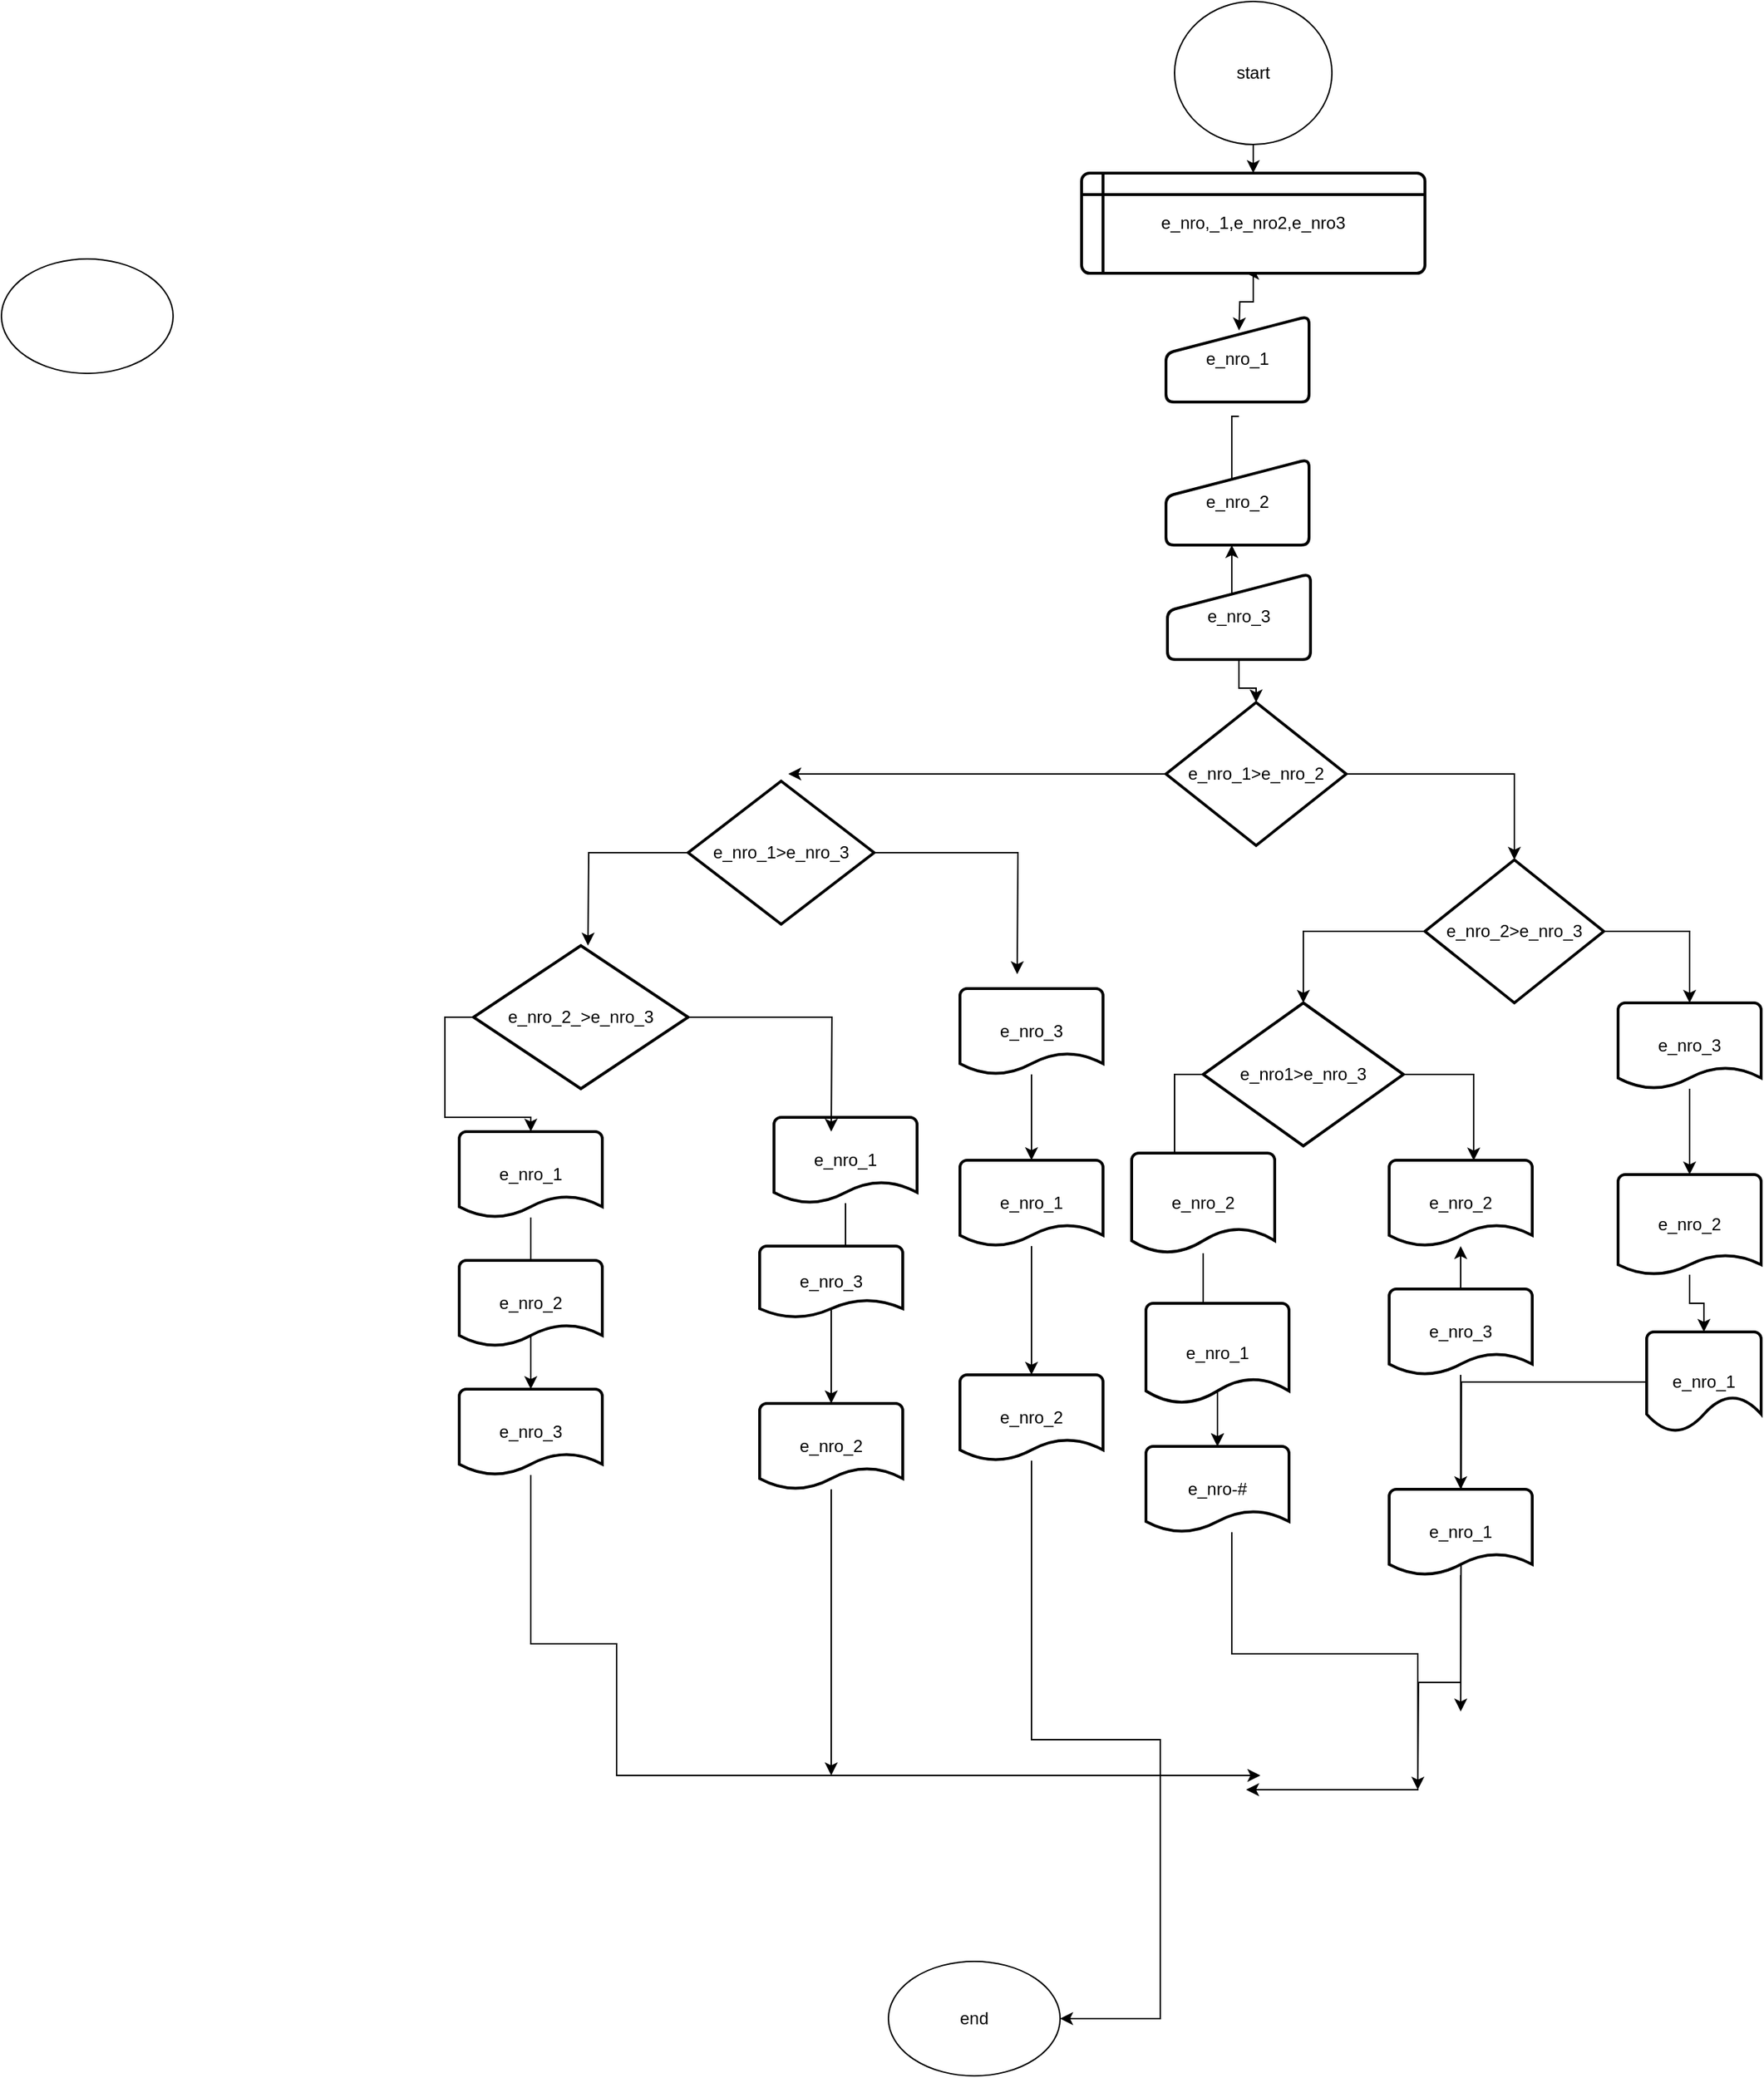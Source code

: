 <mxfile version="14.5.3" type="github" pages="3">
  <diagram id="Go2muyTJUHyg5y_buQUr" name="Page-1">
    <mxGraphModel dx="2067" dy="1812" grid="1" gridSize="10" guides="1" tooltips="1" connect="1" arrows="1" fold="1" page="1" pageScale="1" pageWidth="827" pageHeight="1169" math="0" shadow="0">
      <root>
        <mxCell id="0" />
        <mxCell id="1" parent="0" />
        <mxCell id="TYt5NbzboiZRAcjLNE7A-12" style="edgeStyle=orthogonalEdgeStyle;rounded=0;orthogonalLoop=1;jettySize=auto;html=1;" edge="1" parent="1" source="XVF2itZyiFvzU18sELvf-66">
          <mxGeometry relative="1" as="geometry">
            <mxPoint x="-40" y="650" as="targetPoint" />
          </mxGeometry>
        </mxCell>
        <mxCell id="XVF2itZyiFvzU18sELvf-66" value="e_nro_1&amp;gt;e_nro_3" style="strokeWidth=2;html=1;shape=mxgraph.flowchart.decision;whiteSpace=wrap;" parent="1" vertex="1">
          <mxGeometry x="30" y="535" width="130" height="100" as="geometry" />
        </mxCell>
        <mxCell id="XVF2itZyiFvzU18sELvf-18" style="edgeStyle=orthogonalEdgeStyle;rounded=0;orthogonalLoop=1;jettySize=auto;html=1;exitX=0.5;exitY=1;exitDx=0;exitDy=0;" parent="1" source="XVF2itZyiFvzU18sELvf-15" edge="1">
          <mxGeometry relative="1" as="geometry">
            <mxPoint x="420" y="180" as="targetPoint" />
          </mxGeometry>
        </mxCell>
        <mxCell id="XVF2itZyiFvzU18sELvf-1" value="start" style="ellipse;whiteSpace=wrap;html=1;" parent="1" vertex="1">
          <mxGeometry x="370" y="-10" width="110" height="100" as="geometry" />
        </mxCell>
        <mxCell id="XVF2itZyiFvzU18sELvf-13" style="edgeStyle=orthogonalEdgeStyle;rounded=0;orthogonalLoop=1;jettySize=auto;html=1;exitX=0.5;exitY=1;exitDx=0;exitDy=0;" parent="1" target="XVF2itZyiFvzU18sELvf-11" edge="1">
          <mxGeometry relative="1" as="geometry">
            <mxPoint x="415" y="280" as="sourcePoint" />
            <Array as="points">
              <mxPoint x="410" y="420" />
              <mxPoint x="410" y="420" />
            </Array>
          </mxGeometry>
        </mxCell>
        <mxCell id="XVF2itZyiFvzU18sELvf-16" style="edgeStyle=orthogonalEdgeStyle;rounded=0;orthogonalLoop=1;jettySize=auto;html=1;exitX=0.5;exitY=1;exitDx=0;exitDy=0;" parent="1" source="XVF2itZyiFvzU18sELvf-9" target="XVF2itZyiFvzU18sELvf-12" edge="1">
          <mxGeometry relative="1" as="geometry" />
        </mxCell>
        <mxCell id="XVF2itZyiFvzU18sELvf-9" value="e_nro_3" style="html=1;strokeWidth=2;shape=manualInput;whiteSpace=wrap;rounded=1;size=26;arcSize=11;" parent="1" vertex="1">
          <mxGeometry x="365" y="390" width="100" height="60" as="geometry" />
        </mxCell>
        <mxCell id="XVF2itZyiFvzU18sELvf-11" value="e_nro_2" style="html=1;strokeWidth=2;shape=manualInput;whiteSpace=wrap;rounded=1;size=26;arcSize=11;" parent="1" vertex="1">
          <mxGeometry x="364" y="310" width="100" height="60" as="geometry" />
        </mxCell>
        <mxCell id="XVF2itZyiFvzU18sELvf-65" style="edgeStyle=orthogonalEdgeStyle;rounded=0;orthogonalLoop=1;jettySize=auto;html=1;entryX=0.5;entryY=0;entryDx=0;entryDy=0;entryPerimeter=0;" parent="1" source="XVF2itZyiFvzU18sELvf-12" target="XVF2itZyiFvzU18sELvf-50" edge="1">
          <mxGeometry relative="1" as="geometry" />
        </mxCell>
        <mxCell id="XVF2itZyiFvzU18sELvf-71" style="edgeStyle=orthogonalEdgeStyle;rounded=0;orthogonalLoop=1;jettySize=auto;html=1;" parent="1" source="XVF2itZyiFvzU18sELvf-12" edge="1">
          <mxGeometry relative="1" as="geometry">
            <mxPoint x="100" y="530" as="targetPoint" />
          </mxGeometry>
        </mxCell>
        <mxCell id="XVF2itZyiFvzU18sELvf-12" value="e_nro_1&amp;gt;e_nro_2" style="strokeWidth=2;html=1;shape=mxgraph.flowchart.decision;whiteSpace=wrap;" parent="1" vertex="1">
          <mxGeometry x="364" y="480" width="126" height="100" as="geometry" />
        </mxCell>
        <mxCell id="XVF2itZyiFvzU18sELvf-72" value="" style="edgeStyle=orthogonalEdgeStyle;rounded=0;orthogonalLoop=1;jettySize=auto;html=1;" parent="1" source="XVF2itZyiFvzU18sELvf-25" target="XVF2itZyiFvzU18sELvf-28" edge="1">
          <mxGeometry relative="1" as="geometry" />
        </mxCell>
        <mxCell id="XVF2itZyiFvzU18sELvf-25" value="e_nro_1" style="strokeWidth=2;html=1;shape=mxgraph.flowchart.document2;whiteSpace=wrap;size=0.25;" parent="1" vertex="1">
          <mxGeometry x="-130" y="780" width="100" height="60" as="geometry" />
        </mxCell>
        <mxCell id="XVF2itZyiFvzU18sELvf-58" value="" style="edgeStyle=orthogonalEdgeStyle;rounded=0;orthogonalLoop=1;jettySize=auto;html=1;" parent="1" source="XVF2itZyiFvzU18sELvf-26" target="XVF2itZyiFvzU18sELvf-33" edge="1">
          <mxGeometry relative="1" as="geometry" />
        </mxCell>
        <mxCell id="XVF2itZyiFvzU18sELvf-26" value="e_nro_3" style="strokeWidth=2;html=1;shape=mxgraph.flowchart.document2;whiteSpace=wrap;size=0.25;" parent="1" vertex="1">
          <mxGeometry x="680" y="690" width="100" height="60" as="geometry" />
        </mxCell>
        <mxCell id="XVF2itZyiFvzU18sELvf-27" value="e_nro_2" style="strokeWidth=2;html=1;shape=mxgraph.flowchart.document2;whiteSpace=wrap;size=0.25;" parent="1" vertex="1">
          <mxGeometry x="-130" y="870" width="100" height="60" as="geometry" />
        </mxCell>
        <mxCell id="XVF2itZyiFvzU18sELvf-77" style="edgeStyle=orthogonalEdgeStyle;rounded=0;orthogonalLoop=1;jettySize=auto;html=1;" parent="1" source="XVF2itZyiFvzU18sELvf-28" edge="1">
          <mxGeometry relative="1" as="geometry">
            <mxPoint x="430" y="1230" as="targetPoint" />
            <Array as="points">
              <mxPoint x="-80" y="1138" />
              <mxPoint x="-20" y="1138" />
            </Array>
          </mxGeometry>
        </mxCell>
        <mxCell id="XVF2itZyiFvzU18sELvf-28" value="e_nro_3" style="strokeWidth=2;html=1;shape=mxgraph.flowchart.document2;whiteSpace=wrap;size=0.25;" parent="1" vertex="1">
          <mxGeometry x="-130" y="960" width="100" height="60" as="geometry" />
        </mxCell>
        <mxCell id="XVF2itZyiFvzU18sELvf-68" style="edgeStyle=orthogonalEdgeStyle;rounded=0;orthogonalLoop=1;jettySize=auto;html=1;entryX=0.5;entryY=0;entryDx=0;entryDy=0;entryPerimeter=0;" parent="1" source="XVF2itZyiFvzU18sELvf-30" target="XVF2itZyiFvzU18sELvf-43" edge="1">
          <mxGeometry relative="1" as="geometry" />
        </mxCell>
        <mxCell id="XVF2itZyiFvzU18sELvf-30" value="e_nro_3" style="strokeWidth=2;html=1;shape=mxgraph.flowchart.document2;whiteSpace=wrap;size=0.25;" parent="1" vertex="1">
          <mxGeometry x="220" y="680" width="100" height="60" as="geometry" />
        </mxCell>
        <mxCell id="XVF2itZyiFvzU18sELvf-61" value="" style="edgeStyle=orthogonalEdgeStyle;rounded=0;orthogonalLoop=1;jettySize=auto;html=1;" parent="1" source="XVF2itZyiFvzU18sELvf-31" target="XVF2itZyiFvzU18sELvf-38" edge="1">
          <mxGeometry relative="1" as="geometry" />
        </mxCell>
        <mxCell id="XVF2itZyiFvzU18sELvf-31" value="e_nro_1" style="strokeWidth=2;html=1;shape=mxgraph.flowchart.document2;whiteSpace=wrap;size=0.25;" parent="1" vertex="1">
          <mxGeometry x="90" y="770" width="100" height="60" as="geometry" />
        </mxCell>
        <mxCell id="XVF2itZyiFvzU18sELvf-32" value="e_nro_3" style="strokeWidth=2;html=1;shape=mxgraph.flowchart.document2;whiteSpace=wrap;size=0.25;" parent="1" vertex="1">
          <mxGeometry x="80" y="860" width="100" height="50" as="geometry" />
        </mxCell>
        <mxCell id="XVF2itZyiFvzU18sELvf-73" value="" style="edgeStyle=orthogonalEdgeStyle;rounded=0;orthogonalLoop=1;jettySize=auto;html=1;" parent="1" source="XVF2itZyiFvzU18sELvf-33" target="XVF2itZyiFvzU18sELvf-34" edge="1">
          <mxGeometry relative="1" as="geometry" />
        </mxCell>
        <mxCell id="XVF2itZyiFvzU18sELvf-33" value="e_nro_2" style="strokeWidth=2;html=1;shape=mxgraph.flowchart.document2;whiteSpace=wrap;size=0.199;" parent="1" vertex="1">
          <mxGeometry x="680" y="810" width="100" height="70" as="geometry" />
        </mxCell>
        <mxCell id="mkeS5EE4HzlGK77ecyGI-13" style="edgeStyle=orthogonalEdgeStyle;rounded=0;orthogonalLoop=1;jettySize=auto;html=1;" parent="1" source="XVF2itZyiFvzU18sELvf-34" edge="1">
          <mxGeometry relative="1" as="geometry">
            <mxPoint x="570" y="1185.333" as="targetPoint" />
          </mxGeometry>
        </mxCell>
        <mxCell id="XVF2itZyiFvzU18sELvf-34" value="e_nro_1" style="strokeWidth=2;html=1;shape=mxgraph.flowchart.document2;whiteSpace=wrap;size=0.357;" parent="1" vertex="1">
          <mxGeometry x="700" y="920" width="80" height="70" as="geometry" />
        </mxCell>
        <mxCell id="XVF2itZyiFvzU18sELvf-36" style="edgeStyle=orthogonalEdgeStyle;rounded=0;orthogonalLoop=1;jettySize=auto;html=1;exitX=1;exitY=0.5;exitDx=0;exitDy=0;exitPerimeter=0;" parent="1" source="XVF2itZyiFvzU18sELvf-35" edge="1">
          <mxGeometry relative="1" as="geometry">
            <mxPoint x="130" y="780.0" as="targetPoint" />
          </mxGeometry>
        </mxCell>
        <mxCell id="XVF2itZyiFvzU18sELvf-37" style="edgeStyle=orthogonalEdgeStyle;rounded=0;orthogonalLoop=1;jettySize=auto;html=1;exitX=0;exitY=0.5;exitDx=0;exitDy=0;exitPerimeter=0;" parent="1" source="XVF2itZyiFvzU18sELvf-35" target="XVF2itZyiFvzU18sELvf-25" edge="1">
          <mxGeometry relative="1" as="geometry" />
        </mxCell>
        <mxCell id="XVF2itZyiFvzU18sELvf-35" value="e_nro_2_&amp;gt;e_nro_3" style="strokeWidth=2;html=1;shape=mxgraph.flowchart.decision;whiteSpace=wrap;" parent="1" vertex="1">
          <mxGeometry x="-120" y="650" width="150" height="100" as="geometry" />
        </mxCell>
        <mxCell id="mkeS5EE4HzlGK77ecyGI-7" style="edgeStyle=orthogonalEdgeStyle;rounded=0;orthogonalLoop=1;jettySize=auto;html=1;" parent="1" source="XVF2itZyiFvzU18sELvf-38" edge="1">
          <mxGeometry relative="1" as="geometry">
            <mxPoint x="130" y="1230" as="targetPoint" />
          </mxGeometry>
        </mxCell>
        <mxCell id="XVF2itZyiFvzU18sELvf-38" value="e_nro_2" style="strokeWidth=2;html=1;shape=mxgraph.flowchart.document2;whiteSpace=wrap;size=0.25;" parent="1" vertex="1">
          <mxGeometry x="80" y="970" width="100" height="60" as="geometry" />
        </mxCell>
        <mxCell id="XVF2itZyiFvzU18sELvf-69" value="" style="edgeStyle=orthogonalEdgeStyle;rounded=0;orthogonalLoop=1;jettySize=auto;html=1;" parent="1" source="XVF2itZyiFvzU18sELvf-43" target="XVF2itZyiFvzU18sELvf-44" edge="1">
          <mxGeometry relative="1" as="geometry" />
        </mxCell>
        <mxCell id="XVF2itZyiFvzU18sELvf-43" value="e_nro_1" style="strokeWidth=2;html=1;shape=mxgraph.flowchart.document2;whiteSpace=wrap;size=0.25;" parent="1" vertex="1">
          <mxGeometry x="220" y="800" width="100" height="60" as="geometry" />
        </mxCell>
        <mxCell id="mkeS5EE4HzlGK77ecyGI-6" style="edgeStyle=orthogonalEdgeStyle;rounded=0;orthogonalLoop=1;jettySize=auto;html=1;" parent="1" source="XVF2itZyiFvzU18sELvf-44" edge="1">
          <mxGeometry relative="1" as="geometry">
            <mxPoint x="290" y="1400" as="targetPoint" />
            <Array as="points">
              <mxPoint x="270" y="1205" />
              <mxPoint x="360" y="1205" />
              <mxPoint x="360" y="1400" />
            </Array>
          </mxGeometry>
        </mxCell>
        <mxCell id="XVF2itZyiFvzU18sELvf-44" value="e_nro_2" style="strokeWidth=2;html=1;shape=mxgraph.flowchart.document2;whiteSpace=wrap;size=0.25;" parent="1" vertex="1">
          <mxGeometry x="220" y="950" width="100" height="60" as="geometry" />
        </mxCell>
        <mxCell id="XVF2itZyiFvzU18sELvf-45" value="e_nro_2" style="strokeWidth=2;html=1;shape=mxgraph.flowchart.document2;whiteSpace=wrap;size=0.25;" parent="1" vertex="1">
          <mxGeometry x="520" y="800" width="100" height="60" as="geometry" />
        </mxCell>
        <mxCell id="mkeS5EE4HzlGK77ecyGI-3" value="" style="edgeStyle=orthogonalEdgeStyle;rounded=0;orthogonalLoop=1;jettySize=auto;html=1;" parent="1" source="XVF2itZyiFvzU18sELvf-46" target="XVF2itZyiFvzU18sELvf-47" edge="1">
          <mxGeometry relative="1" as="geometry" />
        </mxCell>
        <mxCell id="mkeS5EE4HzlGK77ecyGI-4" style="edgeStyle=orthogonalEdgeStyle;rounded=0;orthogonalLoop=1;jettySize=auto;html=1;entryX=0.5;entryY=1;entryDx=0;entryDy=0;entryPerimeter=0;" parent="1" source="XVF2itZyiFvzU18sELvf-46" target="XVF2itZyiFvzU18sELvf-45" edge="1">
          <mxGeometry relative="1" as="geometry" />
        </mxCell>
        <mxCell id="XVF2itZyiFvzU18sELvf-46" value="e_nro_3" style="strokeWidth=2;html=1;shape=mxgraph.flowchart.document2;whiteSpace=wrap;size=0.25;" parent="1" vertex="1">
          <mxGeometry x="520" y="890" width="100" height="60" as="geometry" />
        </mxCell>
        <mxCell id="mkeS5EE4HzlGK77ecyGI-12" style="edgeStyle=orthogonalEdgeStyle;rounded=0;orthogonalLoop=1;jettySize=auto;html=1;" parent="1" source="XVF2itZyiFvzU18sELvf-47" edge="1">
          <mxGeometry relative="1" as="geometry">
            <mxPoint x="540" y="1240" as="targetPoint" />
          </mxGeometry>
        </mxCell>
        <mxCell id="XVF2itZyiFvzU18sELvf-47" value="e_nro_1" style="strokeWidth=2;html=1;shape=mxgraph.flowchart.document2;whiteSpace=wrap;size=0.25;" parent="1" vertex="1">
          <mxGeometry x="520" y="1030" width="100" height="60" as="geometry" />
        </mxCell>
        <mxCell id="XVF2itZyiFvzU18sELvf-53" style="edgeStyle=orthogonalEdgeStyle;rounded=0;orthogonalLoop=1;jettySize=auto;html=1;exitX=1;exitY=0.5;exitDx=0;exitDy=0;exitPerimeter=0;entryX=0.591;entryY=0.004;entryDx=0;entryDy=0;entryPerimeter=0;" parent="1" source="XVF2itZyiFvzU18sELvf-48" target="XVF2itZyiFvzU18sELvf-45" edge="1">
          <mxGeometry relative="1" as="geometry" />
        </mxCell>
        <mxCell id="XVF2itZyiFvzU18sELvf-75" style="edgeStyle=orthogonalEdgeStyle;rounded=0;orthogonalLoop=1;jettySize=auto;html=1;" parent="1" source="XVF2itZyiFvzU18sELvf-48" edge="1">
          <mxGeometry relative="1" as="geometry">
            <mxPoint x="370" y="820.0" as="targetPoint" />
          </mxGeometry>
        </mxCell>
        <mxCell id="XVF2itZyiFvzU18sELvf-48" value="e_nro1&amp;gt;e_nro_3" style="strokeWidth=2;html=1;shape=mxgraph.flowchart.decision;whiteSpace=wrap;" parent="1" vertex="1">
          <mxGeometry x="390" y="690" width="140" height="100" as="geometry" />
        </mxCell>
        <mxCell id="XVF2itZyiFvzU18sELvf-63" value="" style="edgeStyle=orthogonalEdgeStyle;rounded=0;orthogonalLoop=1;jettySize=auto;html=1;" parent="1" source="XVF2itZyiFvzU18sELvf-15" edge="1">
          <mxGeometry relative="1" as="geometry">
            <mxPoint x="415.059" y="220" as="targetPoint" />
          </mxGeometry>
        </mxCell>
        <mxCell id="XVF2itZyiFvzU18sELvf-15" value="e_nro,_1,e_nro2,e_nro3" style="shape=internalStorage;whiteSpace=wrap;html=1;dx=15;dy=15;rounded=1;arcSize=8;strokeWidth=2;" parent="1" vertex="1">
          <mxGeometry x="305" y="110" width="240" height="70" as="geometry" />
        </mxCell>
        <mxCell id="XVF2itZyiFvzU18sELvf-49" style="edgeStyle=orthogonalEdgeStyle;rounded=0;orthogonalLoop=1;jettySize=auto;html=1;exitX=0.5;exitY=1;exitDx=0;exitDy=0;" parent="1" source="XVF2itZyiFvzU18sELvf-1" target="XVF2itZyiFvzU18sELvf-15" edge="1">
          <mxGeometry relative="1" as="geometry">
            <mxPoint x="420" y="180" as="targetPoint" />
            <mxPoint x="425" y="90" as="sourcePoint" />
          </mxGeometry>
        </mxCell>
        <mxCell id="XVF2itZyiFvzU18sELvf-51" style="edgeStyle=orthogonalEdgeStyle;rounded=0;orthogonalLoop=1;jettySize=auto;html=1;entryX=0.5;entryY=0;entryDx=0;entryDy=0;entryPerimeter=0;" parent="1" source="XVF2itZyiFvzU18sELvf-50" target="XVF2itZyiFvzU18sELvf-48" edge="1">
          <mxGeometry relative="1" as="geometry" />
        </mxCell>
        <mxCell id="XVF2itZyiFvzU18sELvf-52" style="edgeStyle=orthogonalEdgeStyle;rounded=0;orthogonalLoop=1;jettySize=auto;html=1;entryX=0.5;entryY=0;entryDx=0;entryDy=0;entryPerimeter=0;" parent="1" source="XVF2itZyiFvzU18sELvf-50" target="XVF2itZyiFvzU18sELvf-26" edge="1">
          <mxGeometry relative="1" as="geometry" />
        </mxCell>
        <mxCell id="XVF2itZyiFvzU18sELvf-50" value="e_nro_2&amp;gt;e_nro_3" style="strokeWidth=2;html=1;shape=mxgraph.flowchart.decision;whiteSpace=wrap;" parent="1" vertex="1">
          <mxGeometry x="545" y="590" width="125" height="100" as="geometry" />
        </mxCell>
        <mxCell id="TYt5NbzboiZRAcjLNE7A-11" value="" style="edgeStyle=orthogonalEdgeStyle;rounded=0;orthogonalLoop=1;jettySize=auto;html=1;" edge="1" parent="1" source="XVF2itZyiFvzU18sELvf-55" target="XVF2itZyiFvzU18sELvf-57">
          <mxGeometry relative="1" as="geometry" />
        </mxCell>
        <mxCell id="XVF2itZyiFvzU18sELvf-55" value="e_nro_2" style="strokeWidth=2;html=1;shape=mxgraph.flowchart.document2;whiteSpace=wrap;size=0.25;" parent="1" vertex="1">
          <mxGeometry x="340" y="795" width="100" height="70" as="geometry" />
        </mxCell>
        <mxCell id="TYt5NbzboiZRAcjLNE7A-10" value="" style="edgeStyle=orthogonalEdgeStyle;rounded=0;orthogonalLoop=1;jettySize=auto;html=1;" edge="1" parent="1" source="XVF2itZyiFvzU18sELvf-56" target="XVF2itZyiFvzU18sELvf-57">
          <mxGeometry relative="1" as="geometry" />
        </mxCell>
        <mxCell id="XVF2itZyiFvzU18sELvf-56" value="e_nro_1" style="strokeWidth=2;html=1;shape=mxgraph.flowchart.document2;whiteSpace=wrap;size=0.25;" parent="1" vertex="1">
          <mxGeometry x="350" y="900" width="100" height="70" as="geometry" />
        </mxCell>
        <mxCell id="mkeS5EE4HzlGK77ecyGI-11" style="edgeStyle=orthogonalEdgeStyle;rounded=0;orthogonalLoop=1;jettySize=auto;html=1;" parent="1" source="XVF2itZyiFvzU18sELvf-57" edge="1">
          <mxGeometry relative="1" as="geometry">
            <mxPoint x="420" y="1240" as="targetPoint" />
            <Array as="points">
              <mxPoint x="410" y="1145" />
              <mxPoint x="540" y="1145" />
              <mxPoint x="540" y="1240" />
            </Array>
          </mxGeometry>
        </mxCell>
        <mxCell id="XVF2itZyiFvzU18sELvf-57" value="e_nro-#" style="strokeWidth=2;html=1;shape=mxgraph.flowchart.document2;whiteSpace=wrap;size=0.25;" parent="1" vertex="1">
          <mxGeometry x="350" y="1000" width="100" height="60" as="geometry" />
        </mxCell>
        <mxCell id="XVF2itZyiFvzU18sELvf-64" value="e_nro_1" style="html=1;strokeWidth=2;shape=manualInput;whiteSpace=wrap;rounded=1;size=26;arcSize=11;" parent="1" vertex="1">
          <mxGeometry x="364" y="210" width="100" height="60" as="geometry" />
        </mxCell>
        <mxCell id="XVF2itZyiFvzU18sELvf-67" style="edgeStyle=orthogonalEdgeStyle;rounded=0;orthogonalLoop=1;jettySize=auto;html=1;exitX=1;exitY=0.5;exitDx=0;exitDy=0;exitPerimeter=0;" parent="1" source="XVF2itZyiFvzU18sELvf-66" edge="1">
          <mxGeometry relative="1" as="geometry">
            <mxPoint x="260" y="670" as="targetPoint" />
          </mxGeometry>
        </mxCell>
        <mxCell id="TYt5NbzboiZRAcjLNE7A-8" value="" style="ellipse;whiteSpace=wrap;html=1;" vertex="1" parent="1">
          <mxGeometry x="-450" y="170" width="120" height="80" as="geometry" />
        </mxCell>
        <mxCell id="TYt5NbzboiZRAcjLNE7A-9" value="&lt;font style=&quot;vertical-align: inherit&quot;&gt;&lt;font style=&quot;vertical-align: inherit&quot;&gt;end&lt;/font&gt;&lt;/font&gt;" style="ellipse;whiteSpace=wrap;html=1;" vertex="1" parent="1">
          <mxGeometry x="170" y="1360" width="120" height="80" as="geometry" />
        </mxCell>
      </root>
    </mxGraphModel>
  </diagram>
  <diagram id="Az9ncNljgvuNf1Kjb4nX" name="Page-2">
    <mxGraphModel dx="868" dy="450" grid="1" gridSize="10" guides="1" tooltips="1" connect="1" arrows="1" fold="1" page="1" pageScale="1" pageWidth="827" pageHeight="1169" math="0" shadow="0">
      <root>
        <mxCell id="nNZl9pD_vpSA_4y78SpO-0" />
        <mxCell id="nNZl9pD_vpSA_4y78SpO-1" parent="nNZl9pD_vpSA_4y78SpO-0" />
      </root>
    </mxGraphModel>
  </diagram>
  <diagram id="DXISMzOtIT4EOwQWJjY9" name="Page-3">
    <mxGraphModel dx="1080" dy="450" grid="1" gridSize="10" guides="1" tooltips="1" connect="1" arrows="1" fold="1" page="1" pageScale="1" pageWidth="827" pageHeight="1169" math="0" shadow="0">
      <root>
        <mxCell id="z1TweMniSm3YzXBvuRPx-0" />
        <mxCell id="z1TweMniSm3YzXBvuRPx-1" parent="z1TweMniSm3YzXBvuRPx-0" />
      </root>
    </mxGraphModel>
  </diagram>
</mxfile>
